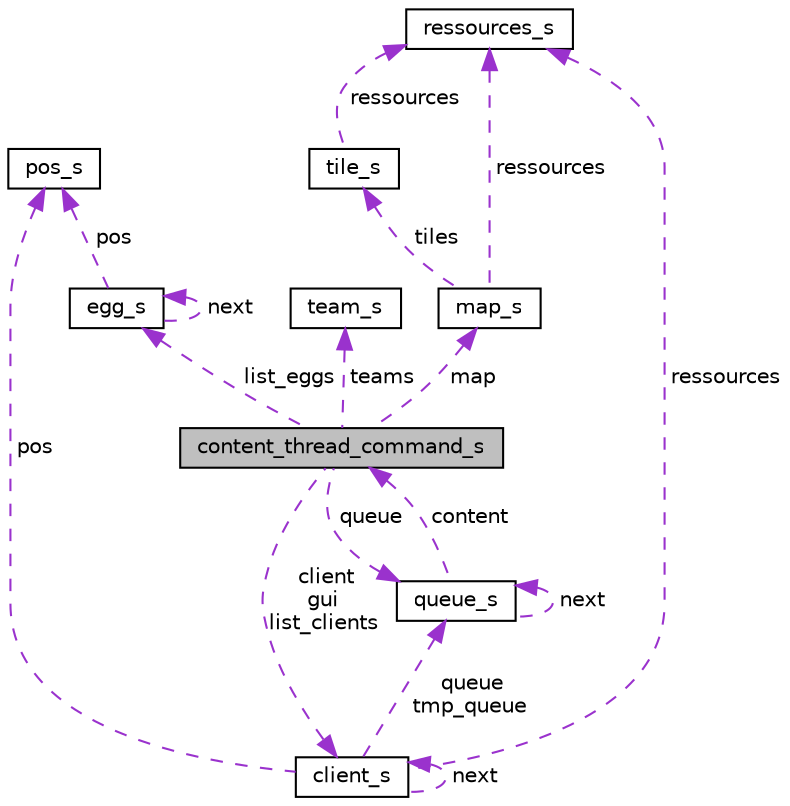 digraph "content_thread_command_s"
{
 // LATEX_PDF_SIZE
  edge [fontname="Helvetica",fontsize="10",labelfontname="Helvetica",labelfontsize="10"];
  node [fontname="Helvetica",fontsize="10",shape=record];
  Node1 [label="content_thread_command_s",height=0.2,width=0.4,color="black", fillcolor="grey75", style="filled", fontcolor="black",tooltip="Structure representing the content of a thread command. This structure represents the content of a th..."];
  Node2 -> Node1 [dir="back",color="darkorchid3",fontsize="10",style="dashed",label=" teams" ,fontname="Helvetica"];
  Node2 [label="team_s",height=0.2,width=0.4,color="black", fillcolor="white", style="filled",URL="$structteam__s.html",tooltip=" "];
  Node3 -> Node1 [dir="back",color="darkorchid3",fontsize="10",style="dashed",label=" client\ngui\nlist_clients" ,fontname="Helvetica"];
  Node3 [label="client_s",height=0.2,width=0.4,color="black", fillcolor="white", style="filled",URL="$structclient__s.html",tooltip="Structure representing a client This structure represents a client in the game and a pointer next to ..."];
  Node4 -> Node3 [dir="back",color="darkorchid3",fontsize="10",style="dashed",label=" pos" ,fontname="Helvetica"];
  Node4 [label="pos_s",height=0.2,width=0.4,color="black", fillcolor="white", style="filled",URL="$structpos__s.html",tooltip="Structure representing a position. This structure represents a position in a 2D space...."];
  Node3 -> Node3 [dir="back",color="darkorchid3",fontsize="10",style="dashed",label=" next" ,fontname="Helvetica"];
  Node5 -> Node3 [dir="back",color="darkorchid3",fontsize="10",style="dashed",label=" queue\ntmp_queue" ,fontname="Helvetica"];
  Node5 [label="queue_s",height=0.2,width=0.4,color="black", fillcolor="white", style="filled",URL="$structqueue__s.html",tooltip="Structure representing a queue node. This structure represents a node in a queue. It contains a funct..."];
  Node5 -> Node5 [dir="back",color="darkorchid3",fontsize="10",style="dashed",label=" next" ,fontname="Helvetica"];
  Node1 -> Node5 [dir="back",color="darkorchid3",fontsize="10",style="dashed",label=" content" ,fontname="Helvetica"];
  Node6 -> Node3 [dir="back",color="darkorchid3",fontsize="10",style="dashed",label=" ressources" ,fontname="Helvetica"];
  Node6 [label="ressources_s",height=0.2,width=0.4,color="black", fillcolor="white", style="filled",URL="$structressources__s.html",tooltip=" "];
  Node7 -> Node1 [dir="back",color="darkorchid3",fontsize="10",style="dashed",label=" list_eggs" ,fontname="Helvetica"];
  Node7 [label="egg_s",height=0.2,width=0.4,color="black", fillcolor="white", style="filled",URL="$structegg__s.html",tooltip="Structure representing an egg. This structure represents an egg in the game. It contains an integer i..."];
  Node4 -> Node7 [dir="back",color="darkorchid3",fontsize="10",style="dashed",label=" pos" ,fontname="Helvetica"];
  Node7 -> Node7 [dir="back",color="darkorchid3",fontsize="10",style="dashed",label=" next" ,fontname="Helvetica"];
  Node8 -> Node1 [dir="back",color="darkorchid3",fontsize="10",style="dashed",label=" map" ,fontname="Helvetica"];
  Node8 [label="map_s",height=0.2,width=0.4,color="black", fillcolor="white", style="filled",URL="$structmap__s.html",tooltip=" "];
  Node9 -> Node8 [dir="back",color="darkorchid3",fontsize="10",style="dashed",label=" tiles" ,fontname="Helvetica"];
  Node9 [label="tile_s",height=0.2,width=0.4,color="black", fillcolor="white", style="filled",URL="$structtile__s.html",tooltip=" "];
  Node6 -> Node9 [dir="back",color="darkorchid3",fontsize="10",style="dashed",label=" ressources" ,fontname="Helvetica"];
  Node6 -> Node8 [dir="back",color="darkorchid3",fontsize="10",style="dashed",label=" ressources" ,fontname="Helvetica"];
  Node5 -> Node1 [dir="back",color="darkorchid3",fontsize="10",style="dashed",label=" queue" ,fontname="Helvetica"];
}

